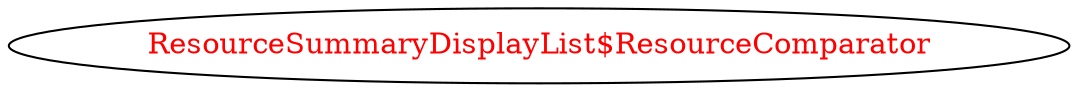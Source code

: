 digraph dependencyGraph {
 concentrate=true;
 ranksep="2.0";
 rankdir="LR"; 
 splines="ortho";
"ResourceSummaryDisplayList$ResourceComparator" [fontcolor="red"];
}